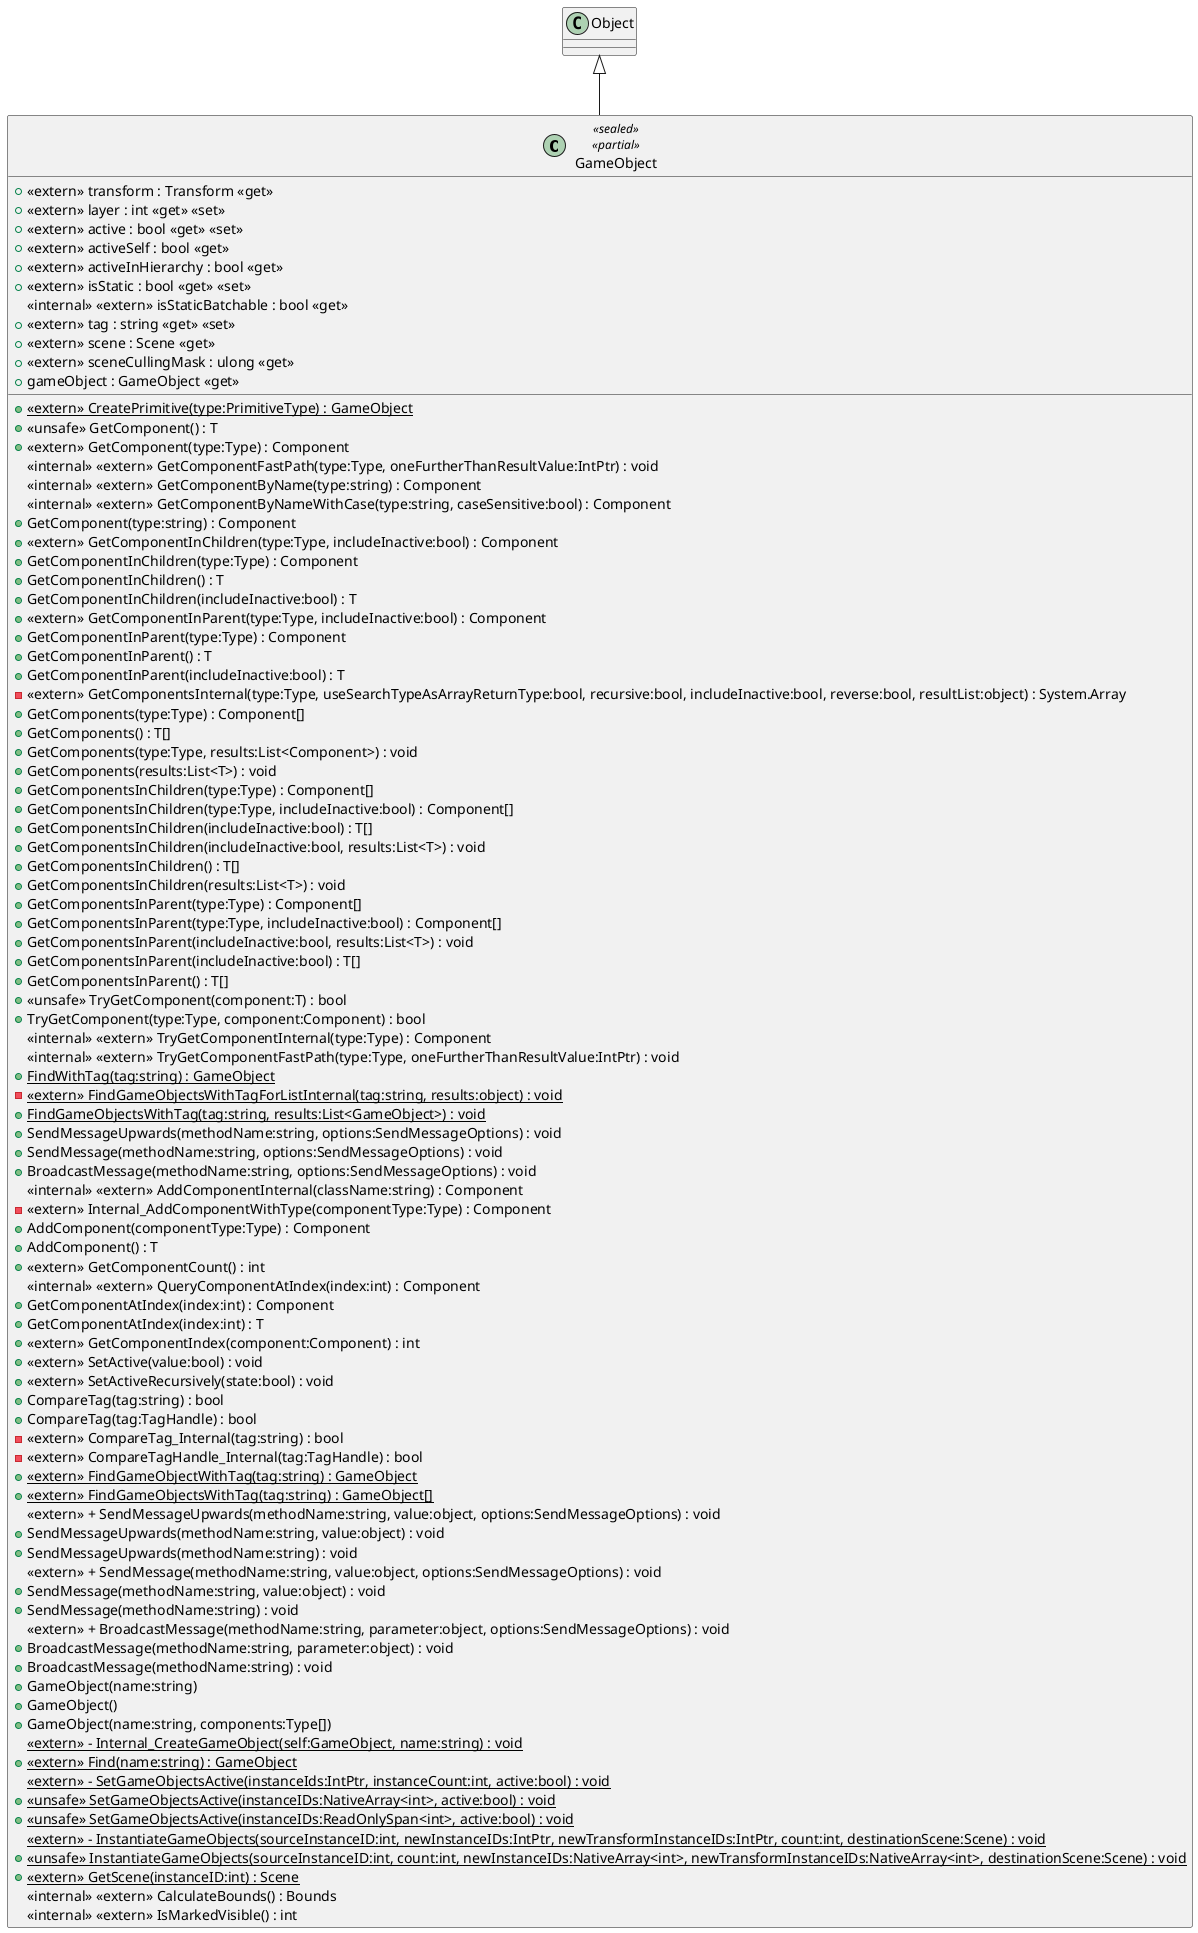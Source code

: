 @startuml
class GameObject <<sealed>> <<partial>> {
    + <<extern>> {static} CreatePrimitive(type:PrimitiveType) : GameObject
    + <<unsafe>> GetComponent() : T
    + <<extern>> GetComponent(type:Type) : Component
    <<internal>> <<extern>> GetComponentFastPath(type:Type, oneFurtherThanResultValue:IntPtr) : void
    <<internal>> <<extern>> GetComponentByName(type:string) : Component
    <<internal>> <<extern>> GetComponentByNameWithCase(type:string, caseSensitive:bool) : Component
    + GetComponent(type:string) : Component
    + <<extern>> GetComponentInChildren(type:Type, includeInactive:bool) : Component
    + GetComponentInChildren(type:Type) : Component
    + GetComponentInChildren() : T
    + GetComponentInChildren(includeInactive:bool) : T
    + <<extern>> GetComponentInParent(type:Type, includeInactive:bool) : Component
    + GetComponentInParent(type:Type) : Component
    + GetComponentInParent() : T
    + GetComponentInParent(includeInactive:bool) : T
    - <<extern>> GetComponentsInternal(type:Type, useSearchTypeAsArrayReturnType:bool, recursive:bool, includeInactive:bool, reverse:bool, resultList:object) : System.Array
    + GetComponents(type:Type) : Component[]
    + GetComponents() : T[]
    + GetComponents(type:Type, results:List<Component>) : void
    + GetComponents(results:List<T>) : void
    + GetComponentsInChildren(type:Type) : Component[]
    + GetComponentsInChildren(type:Type, includeInactive:bool) : Component[]
    + GetComponentsInChildren(includeInactive:bool) : T[]
    + GetComponentsInChildren(includeInactive:bool, results:List<T>) : void
    + GetComponentsInChildren() : T[]
    + GetComponentsInChildren(results:List<T>) : void
    + GetComponentsInParent(type:Type) : Component[]
    + GetComponentsInParent(type:Type, includeInactive:bool) : Component[]
    + GetComponentsInParent(includeInactive:bool, results:List<T>) : void
    + GetComponentsInParent(includeInactive:bool) : T[]
    + GetComponentsInParent() : T[]
    + <<unsafe>> TryGetComponent(component:T) : bool
    + TryGetComponent(type:Type, component:Component) : bool
    <<internal>> <<extern>> TryGetComponentInternal(type:Type) : Component
    <<internal>> <<extern>> TryGetComponentFastPath(type:Type, oneFurtherThanResultValue:IntPtr) : void
    + {static} FindWithTag(tag:string) : GameObject
    - {static} <<extern>> FindGameObjectsWithTagForListInternal(tag:string, results:object) : void
    + {static} FindGameObjectsWithTag(tag:string, results:List<GameObject>) : void
    + SendMessageUpwards(methodName:string, options:SendMessageOptions) : void
    + SendMessage(methodName:string, options:SendMessageOptions) : void
    + BroadcastMessage(methodName:string, options:SendMessageOptions) : void
    <<internal>> <<extern>> AddComponentInternal(className:string) : Component
    - <<extern>> Internal_AddComponentWithType(componentType:Type) : Component
    + AddComponent(componentType:Type) : Component
    + AddComponent() : T
    + <<extern>> GetComponentCount() : int
    <<internal>> <<extern>> QueryComponentAtIndex(index:int) : Component
    + GetComponentAtIndex(index:int) : Component
    + GetComponentAtIndex(index:int) : T
    + <<extern>> GetComponentIndex(component:Component) : int
    + <<extern>> transform : Transform <<get>>
    + <<extern>> layer : int <<get>> <<set>>
    + <<extern>> active : bool <<get>> <<set>>
    + <<extern>> SetActive(value:bool) : void
    + <<extern>> activeSelf : bool <<get>>
    + <<extern>> activeInHierarchy : bool <<get>>
    + <<extern>> SetActiveRecursively(state:bool) : void
    + <<extern>> isStatic : bool <<get>> <<set>>
    <<internal>> <<extern>> isStaticBatchable : bool <<get>>
    + <<extern>> tag : string <<get>> <<set>>
    + CompareTag(tag:string) : bool
    + CompareTag(tag:TagHandle) : bool
    - <<extern>> CompareTag_Internal(tag:string) : bool
    - <<extern>> CompareTagHandle_Internal(tag:TagHandle) : bool
    + {static} <<extern>> FindGameObjectWithTag(tag:string) : GameObject
    + {static} <<extern>> FindGameObjectsWithTag(tag:string) : GameObject[]
    <<extern>> + SendMessageUpwards(methodName:string, value:object, options:SendMessageOptions) : void
    + SendMessageUpwards(methodName:string, value:object) : void
    + SendMessageUpwards(methodName:string) : void
    <<extern>> + SendMessage(methodName:string, value:object, options:SendMessageOptions) : void
    + SendMessage(methodName:string, value:object) : void
    + SendMessage(methodName:string) : void
    <<extern>> + BroadcastMessage(methodName:string, parameter:object, options:SendMessageOptions) : void
    + BroadcastMessage(methodName:string, parameter:object) : void
    + BroadcastMessage(methodName:string) : void
    + GameObject(name:string)
    + GameObject()
    + GameObject(name:string, components:Type[])
    {static} <<extern>> - Internal_CreateGameObject(self:GameObject, name:string) : void
    + {static} <<extern>> Find(name:string) : GameObject
    <<extern>> - {static} SetGameObjectsActive(instanceIds:IntPtr, instanceCount:int, active:bool) : void
    + {static} <<unsafe>> SetGameObjectsActive(instanceIDs:NativeArray<int>, active:bool) : void
    + {static} <<unsafe>> SetGameObjectsActive(instanceIDs:ReadOnlySpan<int>, active:bool) : void
    <<extern>> - {static} InstantiateGameObjects(sourceInstanceID:int, newInstanceIDs:IntPtr, newTransformInstanceIDs:IntPtr, count:int, destinationScene:Scene) : void
    + {static} <<unsafe>> InstantiateGameObjects(sourceInstanceID:int, count:int, newInstanceIDs:NativeArray<int>, newTransformInstanceIDs:NativeArray<int>, destinationScene:Scene) : void
    + {static} <<extern>> GetScene(instanceID:int) : Scene
    + <<extern>> scene : Scene <<get>>
    + <<extern>> sceneCullingMask : ulong <<get>>
    <<internal>> <<extern>> CalculateBounds() : Bounds
    <<internal>> <<extern>> IsMarkedVisible() : int
    + gameObject : GameObject <<get>>
}
Object <|-- GameObject
@enduml

